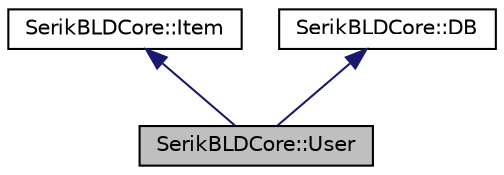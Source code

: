 digraph "SerikBLDCore::User"
{
 // LATEX_PDF_SIZE
  edge [fontname="Helvetica",fontsize="10",labelfontname="Helvetica",labelfontsize="10"];
  node [fontname="Helvetica",fontsize="10",shape=record];
  Node1 [label="SerikBLDCore::User",height=0.2,width=0.4,color="black", fillcolor="grey75", style="filled", fontcolor="black",tooltip=" "];
  Node2 -> Node1 [dir="back",color="midnightblue",fontsize="10",style="solid",fontname="Helvetica"];
  Node2 [label="SerikBLDCore::Item",height=0.2,width=0.4,color="black", fillcolor="white", style="filled",URL="$d8/dc7/class_serik_b_l_d_core_1_1_item.html",tooltip=" "];
  Node3 -> Node1 [dir="back",color="midnightblue",fontsize="10",style="solid",fontname="Helvetica"];
  Node3 [label="SerikBLDCore::DB",height=0.2,width=0.4,color="black", fillcolor="white", style="filled",URL="$d4/df7/class_serik_b_l_d_core_1_1_d_b.html",tooltip=" "];
}

